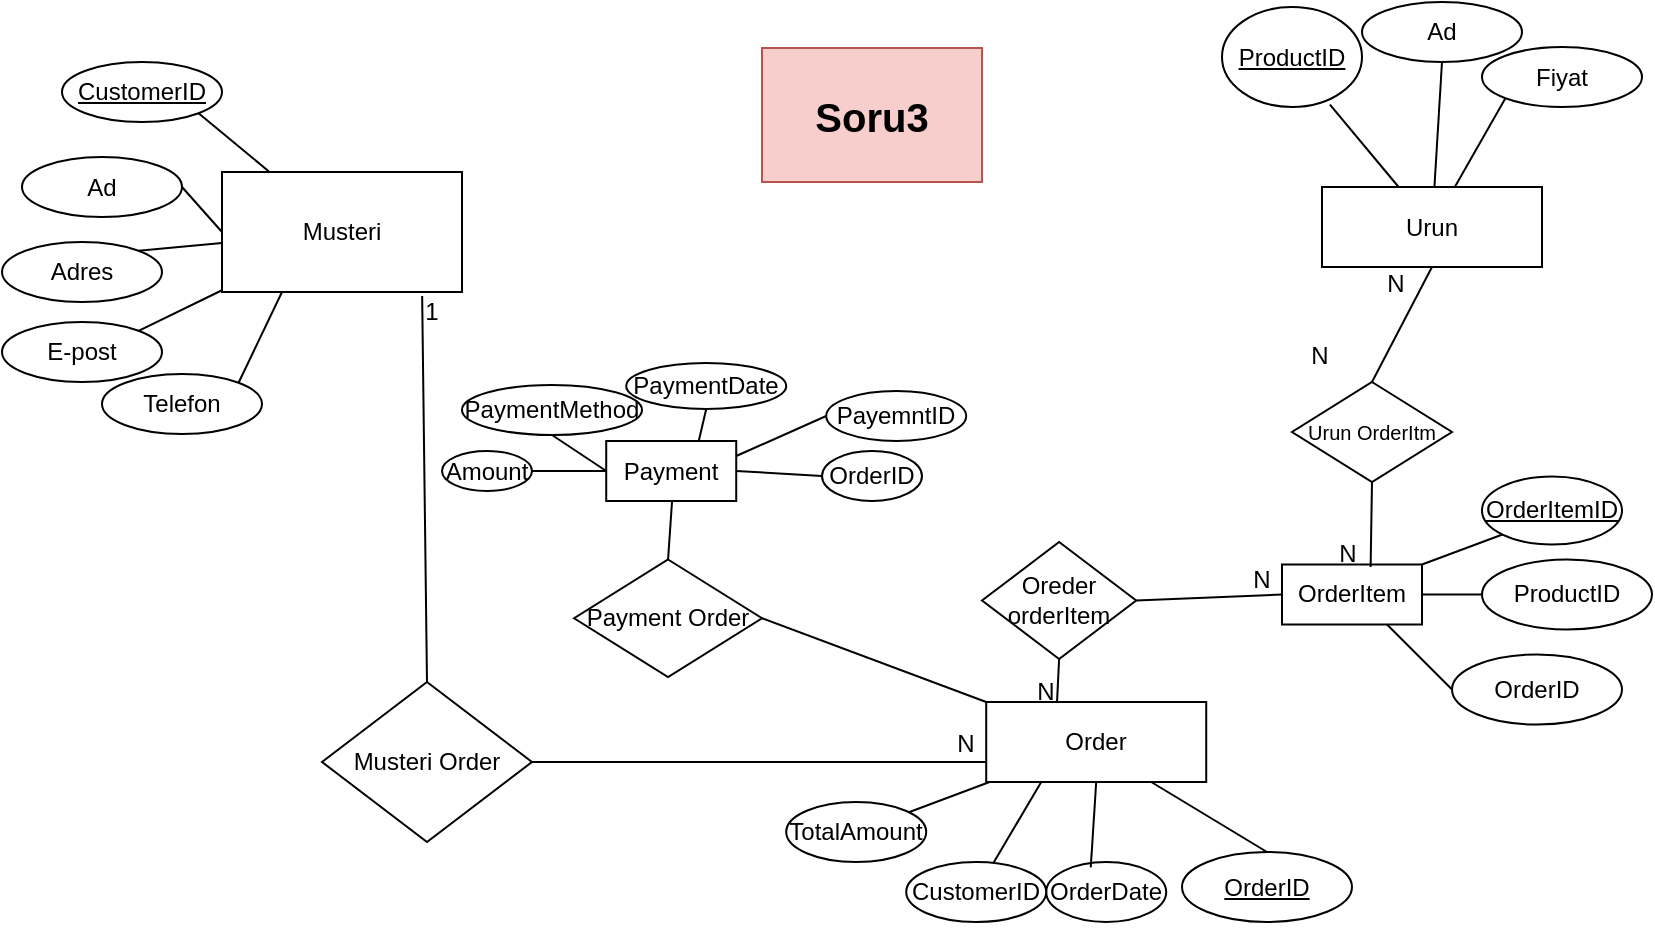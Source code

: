 <mxfile version="24.0.4" type="device">
  <diagram name="Page-1" id="hVjh-1lcR9AbKfI0PiSr">
    <mxGraphModel dx="968" dy="611" grid="1" gridSize="10" guides="1" tooltips="1" connect="1" arrows="1" fold="1" page="1" pageScale="1" pageWidth="850" pageHeight="1100" math="0" shadow="0">
      <root>
        <mxCell id="0" />
        <mxCell id="1" parent="0" />
        <mxCell id="bn8k4Fqg-3GPeQ3cdz_c-63" value="Musteri" style="rounded=0;whiteSpace=wrap;html=1;" vertex="1" parent="1">
          <mxGeometry x="110" y="255" width="120" height="60" as="geometry" />
        </mxCell>
        <mxCell id="bn8k4Fqg-3GPeQ3cdz_c-65" value="Adres" style="ellipse;whiteSpace=wrap;html=1;" vertex="1" parent="1">
          <mxGeometry y="290" width="80" height="30" as="geometry" />
        </mxCell>
        <mxCell id="bn8k4Fqg-3GPeQ3cdz_c-66" value="Ad" style="ellipse;whiteSpace=wrap;html=1;" vertex="1" parent="1">
          <mxGeometry x="10" y="247.5" width="80" height="30" as="geometry" />
        </mxCell>
        <mxCell id="bn8k4Fqg-3GPeQ3cdz_c-67" value="&lt;u&gt;CustomerID&lt;/u&gt;" style="ellipse;whiteSpace=wrap;html=1;" vertex="1" parent="1">
          <mxGeometry x="30" y="200" width="80" height="30" as="geometry" />
        </mxCell>
        <mxCell id="bn8k4Fqg-3GPeQ3cdz_c-68" value="E-post" style="ellipse;whiteSpace=wrap;html=1;" vertex="1" parent="1">
          <mxGeometry y="330" width="80" height="30" as="geometry" />
        </mxCell>
        <mxCell id="bn8k4Fqg-3GPeQ3cdz_c-70" value="" style="endArrow=none;html=1;rounded=0;entryX=1;entryY=1;entryDx=0;entryDy=0;" edge="1" parent="1" source="bn8k4Fqg-3GPeQ3cdz_c-63" target="bn8k4Fqg-3GPeQ3cdz_c-67">
          <mxGeometry width="50" height="50" relative="1" as="geometry">
            <mxPoint x="110" y="270" as="sourcePoint" />
            <mxPoint x="160" y="220" as="targetPoint" />
          </mxGeometry>
        </mxCell>
        <mxCell id="bn8k4Fqg-3GPeQ3cdz_c-71" value="" style="endArrow=none;html=1;rounded=0;entryX=0;entryY=0.5;entryDx=0;entryDy=0;exitX=1;exitY=0.5;exitDx=0;exitDy=0;" edge="1" parent="1" source="bn8k4Fqg-3GPeQ3cdz_c-66" target="bn8k4Fqg-3GPeQ3cdz_c-63">
          <mxGeometry width="50" height="50" relative="1" as="geometry">
            <mxPoint x="100" y="300" as="sourcePoint" />
            <mxPoint x="140" y="355" as="targetPoint" />
          </mxGeometry>
        </mxCell>
        <mxCell id="bn8k4Fqg-3GPeQ3cdz_c-72" value="" style="endArrow=none;html=1;rounded=0;exitX=1;exitY=0;exitDx=0;exitDy=0;" edge="1" parent="1" source="bn8k4Fqg-3GPeQ3cdz_c-65" target="bn8k4Fqg-3GPeQ3cdz_c-63">
          <mxGeometry width="50" height="50" relative="1" as="geometry">
            <mxPoint x="80" y="320" as="sourcePoint" />
            <mxPoint x="140" y="310" as="targetPoint" />
          </mxGeometry>
        </mxCell>
        <mxCell id="bn8k4Fqg-3GPeQ3cdz_c-73" value="" style="endArrow=none;html=1;rounded=0;exitX=1;exitY=0;exitDx=0;exitDy=0;" edge="1" parent="1" source="bn8k4Fqg-3GPeQ3cdz_c-68" target="bn8k4Fqg-3GPeQ3cdz_c-63">
          <mxGeometry width="50" height="50" relative="1" as="geometry">
            <mxPoint x="110" y="380" as="sourcePoint" />
            <mxPoint x="160" y="330" as="targetPoint" />
          </mxGeometry>
        </mxCell>
        <mxCell id="bn8k4Fqg-3GPeQ3cdz_c-74" value="Urun" style="rounded=0;whiteSpace=wrap;html=1;flipV=1;flipH=1;" vertex="1" parent="1">
          <mxGeometry x="660" y="262.5" width="110" height="40" as="geometry" />
        </mxCell>
        <mxCell id="bn8k4Fqg-3GPeQ3cdz_c-75" value="Ad" style="ellipse;whiteSpace=wrap;html=1;flipV=1;flipH=1;" vertex="1" parent="1">
          <mxGeometry x="680" y="170" width="80" height="30" as="geometry" />
        </mxCell>
        <mxCell id="bn8k4Fqg-3GPeQ3cdz_c-77" value="Fiyat" style="ellipse;whiteSpace=wrap;html=1;flipV=1;flipH=1;" vertex="1" parent="1">
          <mxGeometry x="740" y="192.5" width="80" height="30" as="geometry" />
        </mxCell>
        <mxCell id="bn8k4Fqg-3GPeQ3cdz_c-78" value="" style="endArrow=none;html=1;rounded=0;entryX=0.229;entryY=0.023;entryDx=0;entryDy=0;entryPerimeter=0;" edge="1" parent="1" source="bn8k4Fqg-3GPeQ3cdz_c-74" target="bn8k4Fqg-3GPeQ3cdz_c-122">
          <mxGeometry width="50" height="50" relative="1" as="geometry">
            <mxPoint x="456.726" y="405.345" as="sourcePoint" />
            <mxPoint x="615" y="180" as="targetPoint" />
          </mxGeometry>
        </mxCell>
        <mxCell id="bn8k4Fqg-3GPeQ3cdz_c-80" value="" style="endArrow=none;html=1;rounded=0;exitX=0.5;exitY=1;exitDx=0;exitDy=0;" edge="1" parent="1" source="bn8k4Fqg-3GPeQ3cdz_c-75" target="bn8k4Fqg-3GPeQ3cdz_c-74">
          <mxGeometry width="50" height="50" relative="1" as="geometry">
            <mxPoint x="448.966" y="487.978" as="sourcePoint" />
            <mxPoint x="388.966" y="497.978" as="targetPoint" />
          </mxGeometry>
        </mxCell>
        <mxCell id="bn8k4Fqg-3GPeQ3cdz_c-81" value="" style="endArrow=none;html=1;rounded=0;exitX=0;exitY=1;exitDx=0;exitDy=0;" edge="1" parent="1" source="bn8k4Fqg-3GPeQ3cdz_c-77" target="bn8k4Fqg-3GPeQ3cdz_c-74">
          <mxGeometry width="50" height="50" relative="1" as="geometry">
            <mxPoint x="480.249" y="504.655" as="sourcePoint" />
            <mxPoint x="430.249" y="554.655" as="targetPoint" />
          </mxGeometry>
        </mxCell>
        <mxCell id="bn8k4Fqg-3GPeQ3cdz_c-91" value="Order" style="rounded=0;whiteSpace=wrap;html=1;flipV=1;flipH=1;" vertex="1" parent="1">
          <mxGeometry x="492.11" y="520" width="110" height="40" as="geometry" />
        </mxCell>
        <mxCell id="bn8k4Fqg-3GPeQ3cdz_c-92" value="TotalAmount" style="ellipse;whiteSpace=wrap;html=1;flipV=1;flipH=1;" vertex="1" parent="1">
          <mxGeometry x="392.11" y="570" width="70" height="30" as="geometry" />
        </mxCell>
        <mxCell id="bn8k4Fqg-3GPeQ3cdz_c-93" value="OrderDate" style="ellipse;whiteSpace=wrap;html=1;flipV=1;flipH=1;" vertex="1" parent="1">
          <mxGeometry x="522.11" y="600" width="60" height="30" as="geometry" />
        </mxCell>
        <mxCell id="bn8k4Fqg-3GPeQ3cdz_c-94" value="&lt;u&gt;OrderID&lt;/u&gt;" style="ellipse;whiteSpace=wrap;html=1;flipV=1;flipH=1;" vertex="1" parent="1">
          <mxGeometry x="590" y="595" width="85" height="35" as="geometry" />
        </mxCell>
        <mxCell id="bn8k4Fqg-3GPeQ3cdz_c-95" value="" style="endArrow=none;html=1;rounded=0;entryX=0.5;entryY=0;entryDx=0;entryDy=0;exitX=0.75;exitY=1;exitDx=0;exitDy=0;" edge="1" parent="1" source="bn8k4Fqg-3GPeQ3cdz_c-91" target="bn8k4Fqg-3GPeQ3cdz_c-94">
          <mxGeometry width="50" height="50" relative="1" as="geometry">
            <mxPoint x="592.11" y="500" as="sourcePoint" />
            <mxPoint x="610.005" y="577.17" as="targetPoint" />
          </mxGeometry>
        </mxCell>
        <mxCell id="bn8k4Fqg-3GPeQ3cdz_c-96" value="" style="endArrow=none;html=1;rounded=0;entryX=0.5;entryY=1;entryDx=0;entryDy=0;exitX=0.629;exitY=0.911;exitDx=0;exitDy=0;exitPerimeter=0;" edge="1" parent="1" source="bn8k4Fqg-3GPeQ3cdz_c-93" target="bn8k4Fqg-3GPeQ3cdz_c-91">
          <mxGeometry width="50" height="50" relative="1" as="geometry">
            <mxPoint x="372.11" y="505" as="sourcePoint" />
            <mxPoint x="332.11" y="450" as="targetPoint" />
          </mxGeometry>
        </mxCell>
        <mxCell id="bn8k4Fqg-3GPeQ3cdz_c-97" value="" style="endArrow=none;html=1;rounded=0;" edge="1" parent="1" source="bn8k4Fqg-3GPeQ3cdz_c-92" target="bn8k4Fqg-3GPeQ3cdz_c-91">
          <mxGeometry width="50" height="50" relative="1" as="geometry">
            <mxPoint x="381.076" y="527.978" as="sourcePoint" />
            <mxPoint x="321.076" y="537.978" as="targetPoint" />
          </mxGeometry>
        </mxCell>
        <mxCell id="bn8k4Fqg-3GPeQ3cdz_c-103" style="edgeStyle=orthogonalEdgeStyle;rounded=0;orthogonalLoop=1;jettySize=auto;html=1;exitX=0.5;exitY=1;exitDx=0;exitDy=0;" edge="1" parent="1" source="bn8k4Fqg-3GPeQ3cdz_c-93" target="bn8k4Fqg-3GPeQ3cdz_c-93">
          <mxGeometry relative="1" as="geometry" />
        </mxCell>
        <mxCell id="bn8k4Fqg-3GPeQ3cdz_c-105" value="" style="endArrow=none;html=1;rounded=0;entryX=0.5;entryY=1;entryDx=0;entryDy=0;exitX=0.5;exitY=0;exitDx=0;exitDy=0;" edge="1" parent="1" source="bn8k4Fqg-3GPeQ3cdz_c-143" target="bn8k4Fqg-3GPeQ3cdz_c-74">
          <mxGeometry width="50" height="50" relative="1" as="geometry">
            <mxPoint x="710" y="340" as="sourcePoint" />
            <mxPoint x="650" y="350" as="targetPoint" />
          </mxGeometry>
        </mxCell>
        <mxCell id="bn8k4Fqg-3GPeQ3cdz_c-106" value="" style="endArrow=none;html=1;rounded=0;entryX=0.5;entryY=1;entryDx=0;entryDy=0;" edge="1" parent="1" target="bn8k4Fqg-3GPeQ3cdz_c-137">
          <mxGeometry width="50" height="50" relative="1" as="geometry">
            <mxPoint x="527.514" y="520" as="sourcePoint" />
            <mxPoint x="540" y="490" as="targetPoint" />
          </mxGeometry>
        </mxCell>
        <mxCell id="bn8k4Fqg-3GPeQ3cdz_c-107" value="N" style="text;html=1;align=center;verticalAlign=middle;whiteSpace=wrap;rounded=0;" vertex="1" parent="1">
          <mxGeometry x="687" y="306" width="20" height="10" as="geometry" />
        </mxCell>
        <mxCell id="bn8k4Fqg-3GPeQ3cdz_c-108" value="N" style="text;html=1;align=center;verticalAlign=middle;whiteSpace=wrap;rounded=0;" vertex="1" parent="1">
          <mxGeometry x="512.11" y="510" width="20" height="10" as="geometry" />
        </mxCell>
        <mxCell id="bn8k4Fqg-3GPeQ3cdz_c-114" value="Musteri Order" style="rhombus;whiteSpace=wrap;html=1;" vertex="1" parent="1">
          <mxGeometry x="160" y="510" width="105" height="80" as="geometry" />
        </mxCell>
        <mxCell id="bn8k4Fqg-3GPeQ3cdz_c-115" value="" style="endArrow=none;html=1;rounded=0;entryX=0.834;entryY=1.034;entryDx=0;entryDy=0;exitX=0.5;exitY=0;exitDx=0;exitDy=0;entryPerimeter=0;" edge="1" parent="1" source="bn8k4Fqg-3GPeQ3cdz_c-114" target="bn8k4Fqg-3GPeQ3cdz_c-63">
          <mxGeometry width="50" height="50" relative="1" as="geometry">
            <mxPoint x="210" y="410" as="sourcePoint" />
            <mxPoint x="260" y="360" as="targetPoint" />
          </mxGeometry>
        </mxCell>
        <mxCell id="bn8k4Fqg-3GPeQ3cdz_c-116" value="" style="endArrow=none;html=1;rounded=0;entryX=0;entryY=0.75;entryDx=0;entryDy=0;exitX=1;exitY=0.5;exitDx=0;exitDy=0;" edge="1" parent="1" source="bn8k4Fqg-3GPeQ3cdz_c-114" target="bn8k4Fqg-3GPeQ3cdz_c-91">
          <mxGeometry width="50" height="50" relative="1" as="geometry">
            <mxPoint x="240" y="490" as="sourcePoint" />
            <mxPoint x="210" y="325" as="targetPoint" />
          </mxGeometry>
        </mxCell>
        <mxCell id="bn8k4Fqg-3GPeQ3cdz_c-117" value="1" style="text;html=1;align=center;verticalAlign=middle;whiteSpace=wrap;rounded=0;" vertex="1" parent="1">
          <mxGeometry x="205" y="320" width="20" height="10" as="geometry" />
        </mxCell>
        <mxCell id="bn8k4Fqg-3GPeQ3cdz_c-118" value="N" style="text;html=1;align=center;verticalAlign=middle;whiteSpace=wrap;rounded=0;" vertex="1" parent="1">
          <mxGeometry x="472.11" y="536" width="20" height="10" as="geometry" />
        </mxCell>
        <mxCell id="bn8k4Fqg-3GPeQ3cdz_c-122" value="&lt;u&gt;ProductID&lt;/u&gt;" style="ellipse;whiteSpace=wrap;html=1;flipV=1;flipH=1;" vertex="1" parent="1">
          <mxGeometry x="610" y="172.5" width="70" height="50" as="geometry" />
        </mxCell>
        <mxCell id="bn8k4Fqg-3GPeQ3cdz_c-123" value="Telefon" style="ellipse;whiteSpace=wrap;html=1;" vertex="1" parent="1">
          <mxGeometry x="50" y="356" width="80" height="30" as="geometry" />
        </mxCell>
        <mxCell id="bn8k4Fqg-3GPeQ3cdz_c-124" value="" style="endArrow=none;html=1;rounded=0;exitX=1;exitY=0;exitDx=0;exitDy=0;entryX=0.25;entryY=1;entryDx=0;entryDy=0;" edge="1" parent="1" source="bn8k4Fqg-3GPeQ3cdz_c-123" target="bn8k4Fqg-3GPeQ3cdz_c-63">
          <mxGeometry width="50" height="50" relative="1" as="geometry">
            <mxPoint x="160" y="406" as="sourcePoint" />
            <mxPoint x="160" y="340" as="targetPoint" />
          </mxGeometry>
        </mxCell>
        <mxCell id="bn8k4Fqg-3GPeQ3cdz_c-125" value="CustomerID" style="ellipse;whiteSpace=wrap;html=1;flipV=1;flipH=1;" vertex="1" parent="1">
          <mxGeometry x="452.11" y="600" width="70" height="30" as="geometry" />
        </mxCell>
        <mxCell id="bn8k4Fqg-3GPeQ3cdz_c-126" value="" style="endArrow=none;html=1;rounded=0;entryX=0.25;entryY=1;entryDx=0;entryDy=0;" edge="1" parent="1" source="bn8k4Fqg-3GPeQ3cdz_c-125" target="bn8k4Fqg-3GPeQ3cdz_c-91">
          <mxGeometry width="50" height="50" relative="1" as="geometry">
            <mxPoint x="391.076" y="537.978" as="sourcePoint" />
            <mxPoint x="535.11" y="570" as="targetPoint" />
          </mxGeometry>
        </mxCell>
        <mxCell id="bn8k4Fqg-3GPeQ3cdz_c-128" value="OrderItem" style="rounded=0;whiteSpace=wrap;html=1;" vertex="1" parent="1">
          <mxGeometry x="640" y="451.25" width="70" height="30" as="geometry" />
        </mxCell>
        <mxCell id="bn8k4Fqg-3GPeQ3cdz_c-129" value="ProductID" style="ellipse;whiteSpace=wrap;html=1;flipV=1;flipH=1;" vertex="1" parent="1">
          <mxGeometry x="740" y="448.75" width="85" height="35" as="geometry" />
        </mxCell>
        <mxCell id="bn8k4Fqg-3GPeQ3cdz_c-130" value="" style="endArrow=none;html=1;rounded=0;entryX=0;entryY=0.5;entryDx=0;entryDy=0;" edge="1" parent="1" target="bn8k4Fqg-3GPeQ3cdz_c-129" source="bn8k4Fqg-3GPeQ3cdz_c-128">
          <mxGeometry width="50" height="50" relative="1" as="geometry">
            <mxPoint x="720" y="471.25" as="sourcePoint" />
            <mxPoint x="755.005" y="488.42" as="targetPoint" />
          </mxGeometry>
        </mxCell>
        <mxCell id="bn8k4Fqg-3GPeQ3cdz_c-131" value="" style="endArrow=none;html=1;rounded=0;entryX=0;entryY=1;entryDx=0;entryDy=0;exitX=1;exitY=0;exitDx=0;exitDy=0;" edge="1" parent="1" source="bn8k4Fqg-3GPeQ3cdz_c-128" target="bn8k4Fqg-3GPeQ3cdz_c-132">
          <mxGeometry width="50" height="50" relative="1" as="geometry">
            <mxPoint x="717.5" y="437.5" as="sourcePoint" />
            <mxPoint x="637.5" y="354.5" as="targetPoint" />
          </mxGeometry>
        </mxCell>
        <mxCell id="bn8k4Fqg-3GPeQ3cdz_c-132" value="&lt;u&gt;OrderItemID&lt;/u&gt;" style="ellipse;whiteSpace=wrap;html=1;flipV=1;flipH=1;" vertex="1" parent="1">
          <mxGeometry x="740" y="407.25" width="70" height="34" as="geometry" />
        </mxCell>
        <mxCell id="bn8k4Fqg-3GPeQ3cdz_c-135" value="OrderID" style="ellipse;whiteSpace=wrap;html=1;flipV=1;flipH=1;" vertex="1" parent="1">
          <mxGeometry x="725" y="496.25" width="85" height="35" as="geometry" />
        </mxCell>
        <mxCell id="bn8k4Fqg-3GPeQ3cdz_c-136" value="" style="endArrow=none;html=1;rounded=0;entryX=0;entryY=0.5;entryDx=0;entryDy=0;exitX=0.75;exitY=1;exitDx=0;exitDy=0;" edge="1" parent="1" target="bn8k4Fqg-3GPeQ3cdz_c-135" source="bn8k4Fqg-3GPeQ3cdz_c-128">
          <mxGeometry width="50" height="50" relative="1" as="geometry">
            <mxPoint x="695" y="513.75" as="sourcePoint" />
            <mxPoint x="740.005" y="535.92" as="targetPoint" />
          </mxGeometry>
        </mxCell>
        <mxCell id="bn8k4Fqg-3GPeQ3cdz_c-137" value="Oreder orderItem" style="rhombus;whiteSpace=wrap;html=1;" vertex="1" parent="1">
          <mxGeometry x="490" y="440" width="77.11" height="58.5" as="geometry" />
        </mxCell>
        <mxCell id="bn8k4Fqg-3GPeQ3cdz_c-139" value="" style="endArrow=none;html=1;rounded=0;entryX=0;entryY=0.5;entryDx=0;entryDy=0;exitX=1;exitY=0.5;exitDx=0;exitDy=0;" edge="1" parent="1" source="bn8k4Fqg-3GPeQ3cdz_c-141" target="bn8k4Fqg-3GPeQ3cdz_c-128">
          <mxGeometry width="50" height="50" relative="1" as="geometry">
            <mxPoint x="537.514" y="530" as="sourcePoint" />
            <mxPoint x="539" y="479" as="targetPoint" />
          </mxGeometry>
        </mxCell>
        <mxCell id="bn8k4Fqg-3GPeQ3cdz_c-142" value="" style="endArrow=none;html=1;rounded=0;entryX=0;entryY=0.5;entryDx=0;entryDy=0;exitX=1;exitY=0.5;exitDx=0;exitDy=0;" edge="1" parent="1" source="bn8k4Fqg-3GPeQ3cdz_c-137" target="bn8k4Fqg-3GPeQ3cdz_c-128">
          <mxGeometry width="50" height="50" relative="1" as="geometry">
            <mxPoint x="567" y="469" as="sourcePoint" />
            <mxPoint x="640" y="466" as="targetPoint" />
          </mxGeometry>
        </mxCell>
        <mxCell id="bn8k4Fqg-3GPeQ3cdz_c-141" value="N" style="text;html=1;align=center;verticalAlign=middle;whiteSpace=wrap;rounded=0;" vertex="1" parent="1">
          <mxGeometry x="620" y="454.25" width="20" height="10" as="geometry" />
        </mxCell>
        <mxCell id="bn8k4Fqg-3GPeQ3cdz_c-143" value="&lt;font style=&quot;font-size: 10px;&quot;&gt;Urun OrderItm&lt;/font&gt;" style="rhombus;whiteSpace=wrap;html=1;" vertex="1" parent="1">
          <mxGeometry x="645" y="360" width="80" height="50" as="geometry" />
        </mxCell>
        <mxCell id="bn8k4Fqg-3GPeQ3cdz_c-144" value="N" style="text;html=1;align=center;verticalAlign=middle;whiteSpace=wrap;rounded=0;" vertex="1" parent="1">
          <mxGeometry x="649" y="342" width="20" height="10" as="geometry" />
        </mxCell>
        <mxCell id="bn8k4Fqg-3GPeQ3cdz_c-145" value="N" style="text;html=1;align=center;verticalAlign=middle;whiteSpace=wrap;rounded=0;" vertex="1" parent="1">
          <mxGeometry x="663" y="441.25" width="20" height="10" as="geometry" />
        </mxCell>
        <mxCell id="bn8k4Fqg-3GPeQ3cdz_c-146" value="" style="endArrow=none;html=1;rounded=0;entryX=0.5;entryY=1;entryDx=0;entryDy=0;exitX=0.633;exitY=0.04;exitDx=0;exitDy=0;exitPerimeter=0;" edge="1" parent="1" source="bn8k4Fqg-3GPeQ3cdz_c-128" target="bn8k4Fqg-3GPeQ3cdz_c-143">
          <mxGeometry width="50" height="50" relative="1" as="geometry">
            <mxPoint x="580" y="440" as="sourcePoint" />
            <mxPoint x="630" y="390" as="targetPoint" />
          </mxGeometry>
        </mxCell>
        <mxCell id="bn8k4Fqg-3GPeQ3cdz_c-147" value="Payment" style="rounded=0;whiteSpace=wrap;html=1;" vertex="1" parent="1">
          <mxGeometry x="302.11" y="389.5" width="65" height="30" as="geometry" />
        </mxCell>
        <mxCell id="bn8k4Fqg-3GPeQ3cdz_c-148" value="PayemntID" style="ellipse;whiteSpace=wrap;html=1;" vertex="1" parent="1">
          <mxGeometry x="412.11" y="364.5" width="70" height="25" as="geometry" />
        </mxCell>
        <mxCell id="bn8k4Fqg-3GPeQ3cdz_c-149" value="" style="endArrow=none;html=1;rounded=0;entryX=0;entryY=0.5;entryDx=0;entryDy=0;exitX=1;exitY=0.25;exitDx=0;exitDy=0;" edge="1" parent="1" source="bn8k4Fqg-3GPeQ3cdz_c-147" target="bn8k4Fqg-3GPeQ3cdz_c-148">
          <mxGeometry width="50" height="50" relative="1" as="geometry">
            <mxPoint x="352.11" y="389.5" as="sourcePoint" />
            <mxPoint x="402.11" y="339.5" as="targetPoint" />
          </mxGeometry>
        </mxCell>
        <mxCell id="bn8k4Fqg-3GPeQ3cdz_c-151" value="" style="endArrow=none;html=1;rounded=0;entryX=0;entryY=0.5;entryDx=0;entryDy=0;exitX=1;exitY=0.5;exitDx=0;exitDy=0;" edge="1" parent="1" source="bn8k4Fqg-3GPeQ3cdz_c-150">
          <mxGeometry width="50" height="50" relative="1" as="geometry">
            <mxPoint x="377.11" y="432.5" as="sourcePoint" />
            <mxPoint x="422.11" y="412" as="targetPoint" />
          </mxGeometry>
        </mxCell>
        <mxCell id="bn8k4Fqg-3GPeQ3cdz_c-155" value="PaymentMethod" style="ellipse;whiteSpace=wrap;html=1;" vertex="1" parent="1">
          <mxGeometry x="230" y="361.5" width="90" height="25" as="geometry" />
        </mxCell>
        <mxCell id="bn8k4Fqg-3GPeQ3cdz_c-156" value="" style="endArrow=none;html=1;rounded=0;entryX=0.5;entryY=1;entryDx=0;entryDy=0;exitX=0;exitY=0.5;exitDx=0;exitDy=0;" edge="1" parent="1" target="bn8k4Fqg-3GPeQ3cdz_c-155" source="bn8k4Fqg-3GPeQ3cdz_c-147">
          <mxGeometry width="50" height="50" relative="1" as="geometry">
            <mxPoint x="206.11" y="366.5" as="sourcePoint" />
            <mxPoint x="300.055" y="386.5" as="targetPoint" />
          </mxGeometry>
        </mxCell>
        <mxCell id="bn8k4Fqg-3GPeQ3cdz_c-157" value="PaymentDate" style="ellipse;whiteSpace=wrap;html=1;" vertex="1" parent="1">
          <mxGeometry x="312.11" y="350.5" width="80" height="23" as="geometry" />
        </mxCell>
        <mxCell id="bn8k4Fqg-3GPeQ3cdz_c-158" value="" style="endArrow=none;html=1;rounded=0;entryX=0.5;entryY=1;entryDx=0;entryDy=0;exitX=0.711;exitY=0.009;exitDx=0;exitDy=0;exitPerimeter=0;" edge="1" parent="1" target="bn8k4Fqg-3GPeQ3cdz_c-157" source="bn8k4Fqg-3GPeQ3cdz_c-147">
          <mxGeometry width="50" height="50" relative="1" as="geometry">
            <mxPoint x="255" y="366.5" as="sourcePoint" />
            <mxPoint x="300" y="336.5" as="targetPoint" />
          </mxGeometry>
        </mxCell>
        <mxCell id="bn8k4Fqg-3GPeQ3cdz_c-159" value="Amount" style="ellipse;whiteSpace=wrap;html=1;" vertex="1" parent="1">
          <mxGeometry x="220" y="394.5" width="45" height="20" as="geometry" />
        </mxCell>
        <mxCell id="bn8k4Fqg-3GPeQ3cdz_c-160" value="" style="endArrow=none;html=1;rounded=0;entryX=1;entryY=0.5;entryDx=0;entryDy=0;exitX=0;exitY=0.5;exitDx=0;exitDy=0;" edge="1" parent="1" target="bn8k4Fqg-3GPeQ3cdz_c-159" source="bn8k4Fqg-3GPeQ3cdz_c-147">
          <mxGeometry width="50" height="50" relative="1" as="geometry">
            <mxPoint x="220" y="429.5" as="sourcePoint" />
            <mxPoint x="265" y="399.5" as="targetPoint" />
          </mxGeometry>
        </mxCell>
        <mxCell id="bn8k4Fqg-3GPeQ3cdz_c-161" value="" style="endArrow=none;html=1;rounded=0;entryX=0;entryY=0.5;entryDx=0;entryDy=0;exitX=1;exitY=0.5;exitDx=0;exitDy=0;" edge="1" parent="1" source="bn8k4Fqg-3GPeQ3cdz_c-147" target="bn8k4Fqg-3GPeQ3cdz_c-150">
          <mxGeometry width="50" height="50" relative="1" as="geometry">
            <mxPoint x="367" y="404.5" as="sourcePoint" />
            <mxPoint x="422.11" y="412" as="targetPoint" />
          </mxGeometry>
        </mxCell>
        <mxCell id="bn8k4Fqg-3GPeQ3cdz_c-150" value="OrderID" style="ellipse;whiteSpace=wrap;html=1;" vertex="1" parent="1">
          <mxGeometry x="410" y="394.5" width="50" height="25" as="geometry" />
        </mxCell>
        <mxCell id="bn8k4Fqg-3GPeQ3cdz_c-162" value="Payment Order" style="rhombus;whiteSpace=wrap;html=1;" vertex="1" parent="1">
          <mxGeometry x="286.06" y="448.75" width="93.94" height="58.75" as="geometry" />
        </mxCell>
        <mxCell id="bn8k4Fqg-3GPeQ3cdz_c-164" value="" style="endArrow=none;html=1;rounded=0;exitX=0.5;exitY=0;exitDx=0;exitDy=0;" edge="1" parent="1" source="bn8k4Fqg-3GPeQ3cdz_c-162">
          <mxGeometry width="50" height="50" relative="1" as="geometry">
            <mxPoint x="270" y="500" as="sourcePoint" />
            <mxPoint x="335" y="420" as="targetPoint" />
          </mxGeometry>
        </mxCell>
        <mxCell id="bn8k4Fqg-3GPeQ3cdz_c-165" value="" style="endArrow=none;html=1;rounded=0;entryX=0;entryY=0;entryDx=0;entryDy=0;exitX=1;exitY=0.5;exitDx=0;exitDy=0;" edge="1" parent="1" source="bn8k4Fqg-3GPeQ3cdz_c-162" target="bn8k4Fqg-3GPeQ3cdz_c-91">
          <mxGeometry width="50" height="50" relative="1" as="geometry">
            <mxPoint x="230" y="390" as="sourcePoint" />
            <mxPoint x="280" y="340" as="targetPoint" />
          </mxGeometry>
        </mxCell>
        <mxCell id="bn8k4Fqg-3GPeQ3cdz_c-166" value="&lt;b&gt;&lt;font style=&quot;font-size: 20px;&quot;&gt;Soru3&lt;/font&gt;&lt;/b&gt;" style="text;html=1;align=center;verticalAlign=middle;whiteSpace=wrap;rounded=0;fillColor=#f8cecc;strokeColor=#b85450;" vertex="1" parent="1">
          <mxGeometry x="380" y="193" width="110" height="67" as="geometry" />
        </mxCell>
      </root>
    </mxGraphModel>
  </diagram>
</mxfile>
